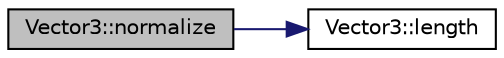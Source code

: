 digraph "Vector3::normalize"
{
 // LATEX_PDF_SIZE
  edge [fontname="Helvetica",fontsize="10",labelfontname="Helvetica",labelfontsize="10"];
  node [fontname="Helvetica",fontsize="10",shape=record];
  rankdir="LR";
  Node1 [label="Vector3::normalize",height=0.2,width=0.4,color="black", fillcolor="grey75", style="filled", fontcolor="black",tooltip="Function to normalize Vector3."];
  Node1 -> Node2 [color="midnightblue",fontsize="10",style="solid",fontname="Helvetica"];
  Node2 [label="Vector3::length",height=0.2,width=0.4,color="black", fillcolor="white", style="filled",URL="$class_vector3.html#a564effdf0283cee5eb8ecaa25bef3302",tooltip="Function to determine length o vector3."];
}
